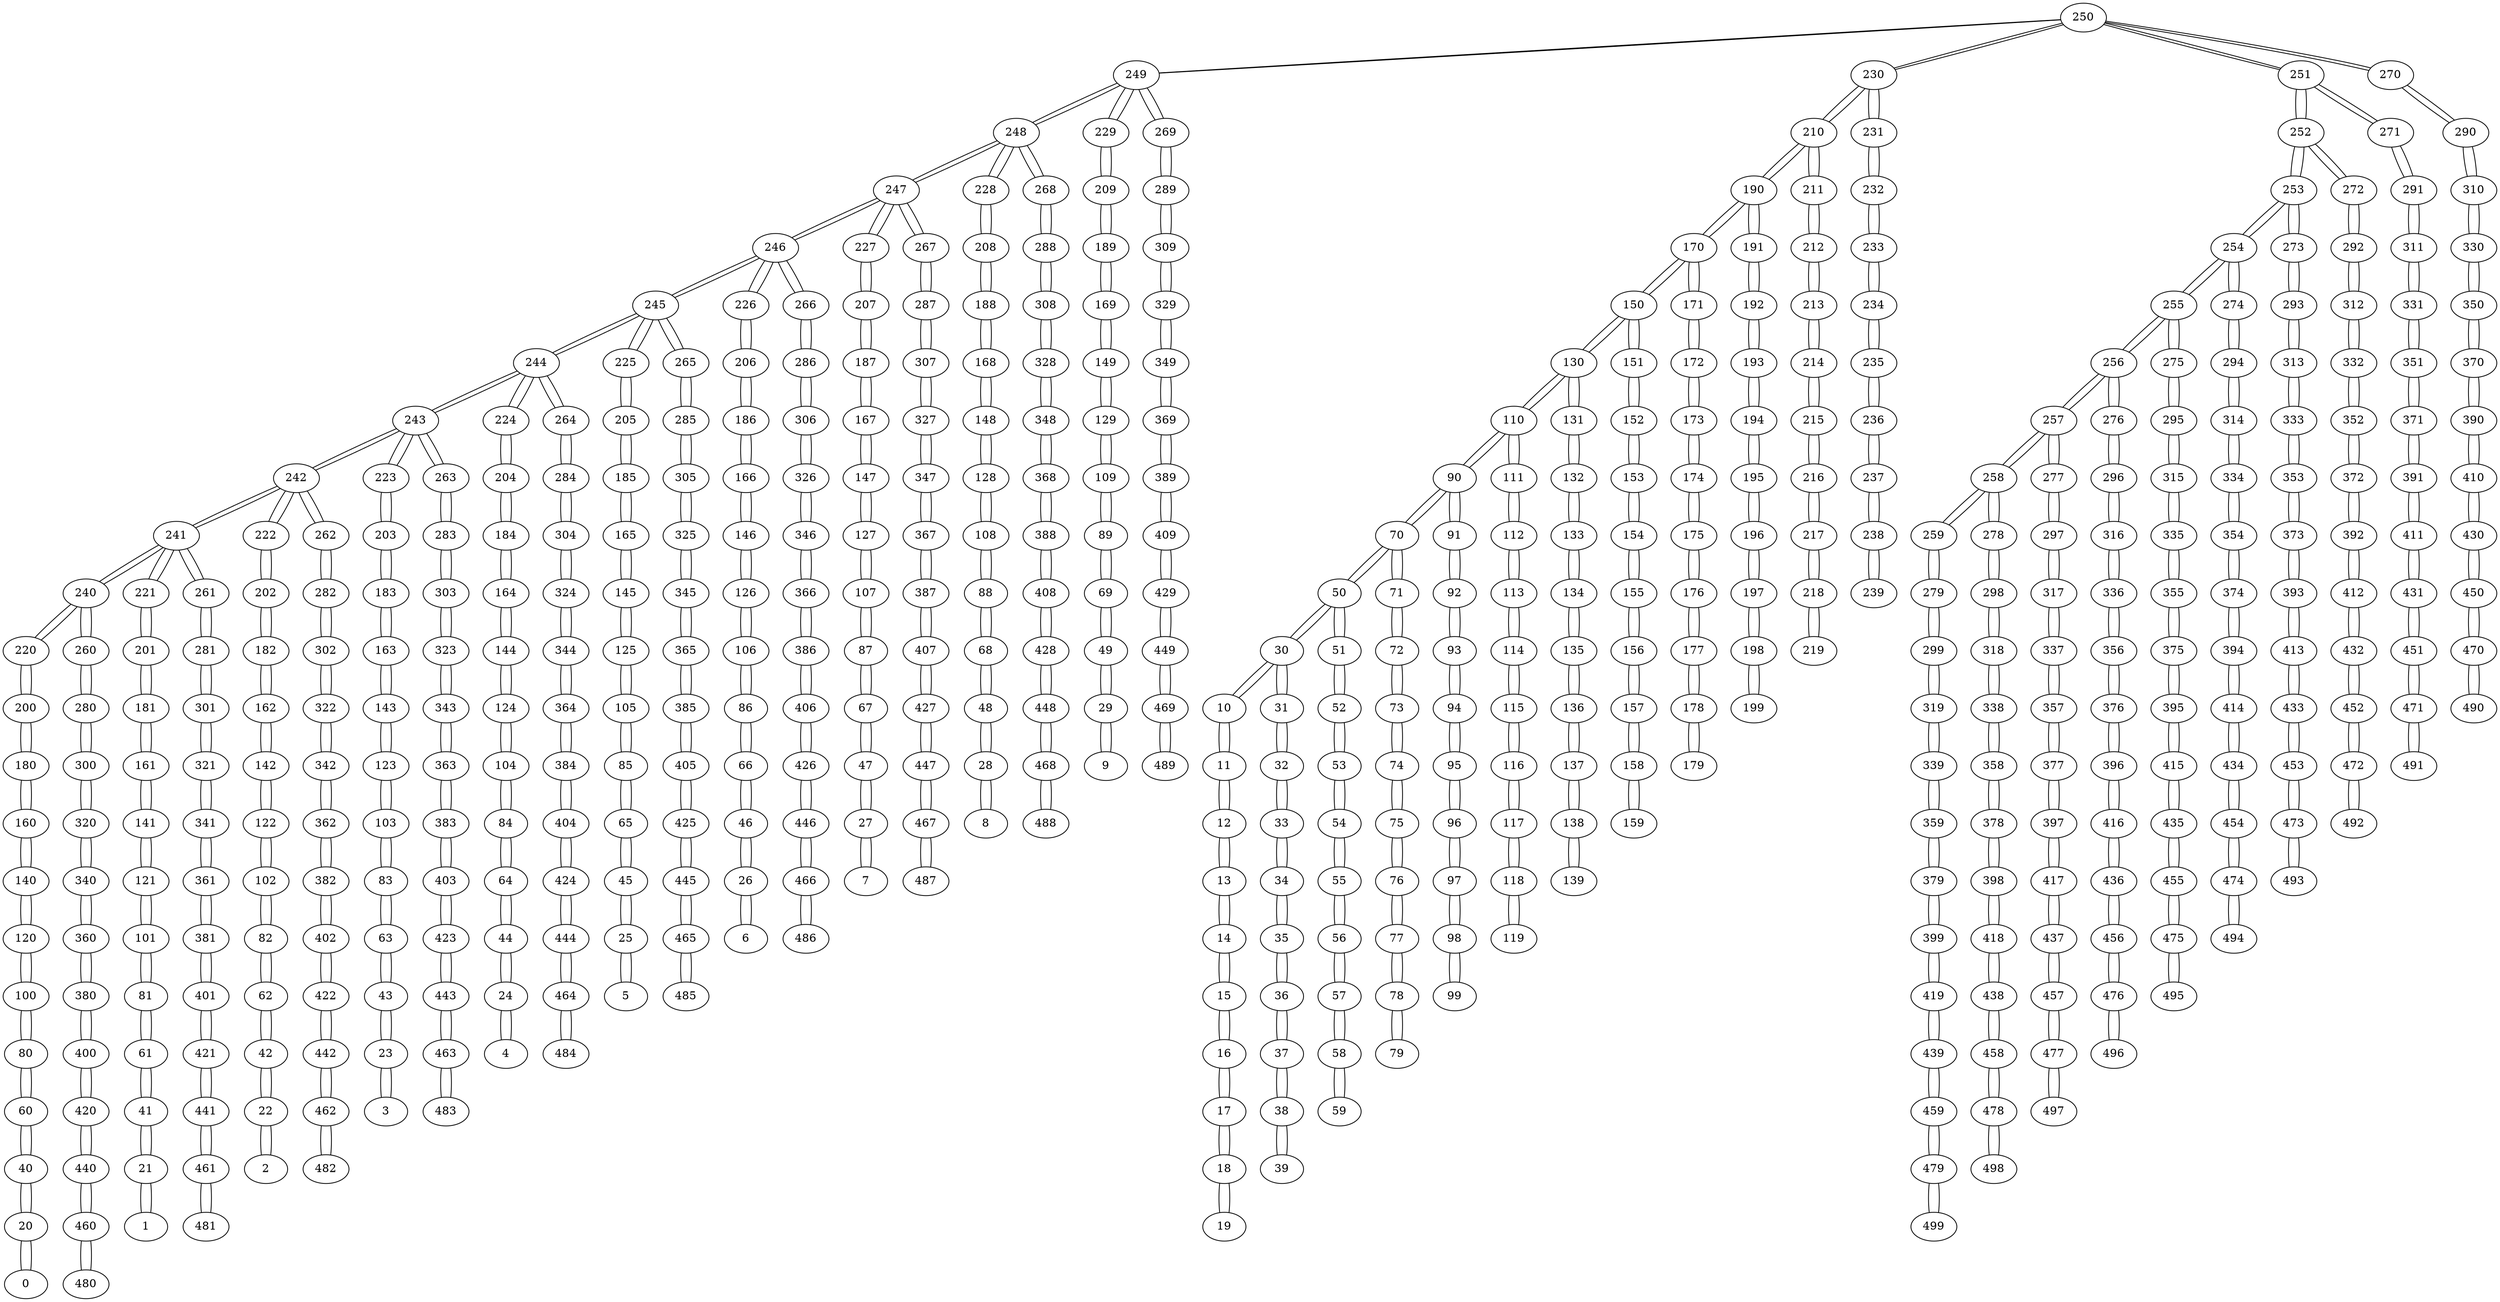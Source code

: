 graph {
250 -- 249
250 -- 230
250 -- 251
250 -- 270
249 -- 250
249 -- 248
249 -- 229
249 -- 269
230 -- 250
230 -- 210
230 -- 231
251 -- 250
251 -- 252
251 -- 271
270 -- 250
270 -- 290
248 -- 249
248 -- 247
248 -- 228
248 -- 268
229 -- 249
229 -- 209
269 -- 249
269 -- 289
210 -- 230
210 -- 190
210 -- 211
231 -- 230
231 -- 232
252 -- 251
252 -- 253
252 -- 272
271 -- 251
271 -- 291
290 -- 270
290 -- 310
247 -- 248
247 -- 246
247 -- 227
247 -- 267
228 -- 248
228 -- 208
268 -- 248
268 -- 288
209 -- 229
209 -- 189
289 -- 269
289 -- 309
190 -- 210
190 -- 170
190 -- 191
211 -- 210
211 -- 212
232 -- 231
232 -- 233
253 -- 252
253 -- 254
253 -- 273
272 -- 252
272 -- 292
291 -- 271
291 -- 311
310 -- 290
310 -- 330
246 -- 247
246 -- 245
246 -- 226
246 -- 266
227 -- 247
227 -- 207
267 -- 247
267 -- 287
208 -- 228
208 -- 188
288 -- 268
288 -- 308
189 -- 209
189 -- 169
309 -- 289
309 -- 329
170 -- 190
170 -- 150
170 -- 171
191 -- 190
191 -- 192
212 -- 211
212 -- 213
233 -- 232
233 -- 234
254 -- 253
254 -- 255
254 -- 274
273 -- 253
273 -- 293
292 -- 272
292 -- 312
311 -- 291
311 -- 331
330 -- 310
330 -- 350
245 -- 246
245 -- 244
245 -- 225
245 -- 265
226 -- 246
226 -- 206
266 -- 246
266 -- 286
207 -- 227
207 -- 187
287 -- 267
287 -- 307
188 -- 208
188 -- 168
308 -- 288
308 -- 328
169 -- 189
169 -- 149
329 -- 309
329 -- 349
150 -- 170
150 -- 130
150 -- 151
171 -- 170
171 -- 172
192 -- 191
192 -- 193
213 -- 212
213 -- 214
234 -- 233
234 -- 235
255 -- 254
255 -- 256
255 -- 275
274 -- 254
274 -- 294
293 -- 273
293 -- 313
312 -- 292
312 -- 332
331 -- 311
331 -- 351
350 -- 330
350 -- 370
244 -- 245
244 -- 243
244 -- 224
244 -- 264
225 -- 245
225 -- 205
265 -- 245
265 -- 285
206 -- 226
206 -- 186
286 -- 266
286 -- 306
187 -- 207
187 -- 167
307 -- 287
307 -- 327
168 -- 188
168 -- 148
328 -- 308
328 -- 348
149 -- 169
149 -- 129
349 -- 329
349 -- 369
130 -- 150
130 -- 110
130 -- 131
151 -- 150
151 -- 152
172 -- 171
172 -- 173
193 -- 192
193 -- 194
214 -- 213
214 -- 215
235 -- 234
235 -- 236
256 -- 255
256 -- 257
256 -- 276
275 -- 255
275 -- 295
294 -- 274
294 -- 314
313 -- 293
313 -- 333
332 -- 312
332 -- 352
351 -- 331
351 -- 371
370 -- 350
370 -- 390
243 -- 244
243 -- 242
243 -- 223
243 -- 263
224 -- 244
224 -- 204
264 -- 244
264 -- 284
205 -- 225
205 -- 185
285 -- 265
285 -- 305
186 -- 206
186 -- 166
306 -- 286
306 -- 326
167 -- 187
167 -- 147
327 -- 307
327 -- 347
148 -- 168
148 -- 128
348 -- 328
348 -- 368
129 -- 149
129 -- 109
369 -- 349
369 -- 389
110 -- 130
110 -- 90
110 -- 111
131 -- 130
131 -- 132
152 -- 151
152 -- 153
173 -- 172
173 -- 174
194 -- 193
194 -- 195
215 -- 214
215 -- 216
236 -- 235
236 -- 237
257 -- 256
257 -- 258
257 -- 277
276 -- 256
276 -- 296
295 -- 275
295 -- 315
314 -- 294
314 -- 334
333 -- 313
333 -- 353
352 -- 332
352 -- 372
371 -- 351
371 -- 391
390 -- 370
390 -- 410
242 -- 243
242 -- 241
242 -- 222
242 -- 262
223 -- 243
223 -- 203
263 -- 243
263 -- 283
204 -- 224
204 -- 184
284 -- 264
284 -- 304
185 -- 205
185 -- 165
305 -- 285
305 -- 325
166 -- 186
166 -- 146
326 -- 306
326 -- 346
147 -- 167
147 -- 127
347 -- 327
347 -- 367
128 -- 148
128 -- 108
368 -- 348
368 -- 388
109 -- 129
109 -- 89
389 -- 369
389 -- 409
90 -- 110
90 -- 70
90 -- 91
111 -- 110
111 -- 112
132 -- 131
132 -- 133
153 -- 152
153 -- 154
174 -- 173
174 -- 175
195 -- 194
195 -- 196
216 -- 215
216 -- 217
237 -- 236
237 -- 238
258 -- 257
258 -- 259
258 -- 278
277 -- 257
277 -- 297
296 -- 276
296 -- 316
315 -- 295
315 -- 335
334 -- 314
334 -- 354
353 -- 333
353 -- 373
372 -- 352
372 -- 392
391 -- 371
391 -- 411
410 -- 390
410 -- 430
241 -- 242
241 -- 240
241 -- 221
241 -- 261
222 -- 242
222 -- 202
262 -- 242
262 -- 282
203 -- 223
203 -- 183
283 -- 263
283 -- 303
184 -- 204
184 -- 164
304 -- 284
304 -- 324
165 -- 185
165 -- 145
325 -- 305
325 -- 345
146 -- 166
146 -- 126
346 -- 326
346 -- 366
127 -- 147
127 -- 107
367 -- 347
367 -- 387
108 -- 128
108 -- 88
388 -- 368
388 -- 408
89 -- 109
89 -- 69
409 -- 389
409 -- 429
70 -- 90
70 -- 50
70 -- 71
91 -- 90
91 -- 92
112 -- 111
112 -- 113
133 -- 132
133 -- 134
154 -- 153
154 -- 155
175 -- 174
175 -- 176
196 -- 195
196 -- 197
217 -- 216
217 -- 218
238 -- 237
238 -- 239
259 -- 258
259 -- 279
278 -- 258
278 -- 298
297 -- 277
297 -- 317
316 -- 296
316 -- 336
335 -- 315
335 -- 355
354 -- 334
354 -- 374
373 -- 353
373 -- 393
392 -- 372
392 -- 412
411 -- 391
411 -- 431
430 -- 410
430 -- 450
240 -- 241
240 -- 220
240 -- 260
221 -- 241
221 -- 201
261 -- 241
261 -- 281
202 -- 222
202 -- 182
282 -- 262
282 -- 302
183 -- 203
183 -- 163
303 -- 283
303 -- 323
164 -- 184
164 -- 144
324 -- 304
324 -- 344
145 -- 165
145 -- 125
345 -- 325
345 -- 365
126 -- 146
126 -- 106
366 -- 346
366 -- 386
107 -- 127
107 -- 87
387 -- 367
387 -- 407
88 -- 108
88 -- 68
408 -- 388
408 -- 428
69 -- 89
69 -- 49
429 -- 409
429 -- 449
50 -- 70
50 -- 30
50 -- 51
71 -- 70
71 -- 72
92 -- 91
92 -- 93
113 -- 112
113 -- 114
134 -- 133
134 -- 135
155 -- 154
155 -- 156
176 -- 175
176 -- 177
197 -- 196
197 -- 198
218 -- 217
218 -- 219
239 -- 238
279 -- 259
279 -- 299
298 -- 278
298 -- 318
317 -- 297
317 -- 337
336 -- 316
336 -- 356
355 -- 335
355 -- 375
374 -- 354
374 -- 394
393 -- 373
393 -- 413
412 -- 392
412 -- 432
431 -- 411
431 -- 451
450 -- 430
450 -- 470
220 -- 240
220 -- 200
260 -- 240
260 -- 280
201 -- 221
201 -- 181
281 -- 261
281 -- 301
182 -- 202
182 -- 162
302 -- 282
302 -- 322
163 -- 183
163 -- 143
323 -- 303
323 -- 343
144 -- 164
144 -- 124
344 -- 324
344 -- 364
125 -- 145
125 -- 105
365 -- 345
365 -- 385
106 -- 126
106 -- 86
386 -- 366
386 -- 406
87 -- 107
87 -- 67
407 -- 387
407 -- 427
68 -- 88
68 -- 48
428 -- 408
428 -- 448
49 -- 69
49 -- 29
449 -- 429
449 -- 469
30 -- 50
30 -- 10
30 -- 31
51 -- 50
51 -- 52
72 -- 71
72 -- 73
93 -- 92
93 -- 94
114 -- 113
114 -- 115
135 -- 134
135 -- 136
156 -- 155
156 -- 157
177 -- 176
177 -- 178
198 -- 197
198 -- 199
219 -- 218
299 -- 279
299 -- 319
318 -- 298
318 -- 338
337 -- 317
337 -- 357
356 -- 336
356 -- 376
375 -- 355
375 -- 395
394 -- 374
394 -- 414
413 -- 393
413 -- 433
432 -- 412
432 -- 452
451 -- 431
451 -- 471
470 -- 450
470 -- 490
200 -- 220
200 -- 180
280 -- 260
280 -- 300
181 -- 201
181 -- 161
301 -- 281
301 -- 321
162 -- 182
162 -- 142
322 -- 302
322 -- 342
143 -- 163
143 -- 123
343 -- 323
343 -- 363
124 -- 144
124 -- 104
364 -- 344
364 -- 384
105 -- 125
105 -- 85
385 -- 365
385 -- 405
86 -- 106
86 -- 66
406 -- 386
406 -- 426
67 -- 87
67 -- 47
427 -- 407
427 -- 447
48 -- 68
48 -- 28
448 -- 428
448 -- 468
29 -- 49
29 -- 9
469 -- 449
469 -- 489
10 -- 30
10 -- 11
31 -- 30
31 -- 32
52 -- 51
52 -- 53
73 -- 72
73 -- 74
94 -- 93
94 -- 95
115 -- 114
115 -- 116
136 -- 135
136 -- 137
157 -- 156
157 -- 158
178 -- 177
178 -- 179
199 -- 198
319 -- 299
319 -- 339
338 -- 318
338 -- 358
357 -- 337
357 -- 377
376 -- 356
376 -- 396
395 -- 375
395 -- 415
414 -- 394
414 -- 434
433 -- 413
433 -- 453
452 -- 432
452 -- 472
471 -- 451
471 -- 491
490 -- 470
180 -- 200
180 -- 160
300 -- 280
300 -- 320
161 -- 181
161 -- 141
321 -- 301
321 -- 341
142 -- 162
142 -- 122
342 -- 322
342 -- 362
123 -- 143
123 -- 103
363 -- 343
363 -- 383
104 -- 124
104 -- 84
384 -- 364
384 -- 404
85 -- 105
85 -- 65
405 -- 385
405 -- 425
66 -- 86
66 -- 46
426 -- 406
426 -- 446
47 -- 67
47 -- 27
447 -- 427
447 -- 467
28 -- 48
28 -- 8
468 -- 448
468 -- 488
9 -- 29
489 -- 469
11 -- 10
11 -- 12
32 -- 31
32 -- 33
53 -- 52
53 -- 54
74 -- 73
74 -- 75
95 -- 94
95 -- 96
116 -- 115
116 -- 117
137 -- 136
137 -- 138
158 -- 157
158 -- 159
179 -- 178
339 -- 319
339 -- 359
358 -- 338
358 -- 378
377 -- 357
377 -- 397
396 -- 376
396 -- 416
415 -- 395
415 -- 435
434 -- 414
434 -- 454
453 -- 433
453 -- 473
472 -- 452
472 -- 492
491 -- 471
160 -- 180
160 -- 140
320 -- 300
320 -- 340
141 -- 161
141 -- 121
341 -- 321
341 -- 361
122 -- 142
122 -- 102
362 -- 342
362 -- 382
103 -- 123
103 -- 83
383 -- 363
383 -- 403
84 -- 104
84 -- 64
404 -- 384
404 -- 424
65 -- 85
65 -- 45
425 -- 405
425 -- 445
46 -- 66
46 -- 26
446 -- 426
446 -- 466
27 -- 47
27 -- 7
467 -- 447
467 -- 487
8 -- 28
488 -- 468
12 -- 11
12 -- 13
33 -- 32
33 -- 34
54 -- 53
54 -- 55
75 -- 74
75 -- 76
96 -- 95
96 -- 97
117 -- 116
117 -- 118
138 -- 137
138 -- 139
159 -- 158
359 -- 339
359 -- 379
378 -- 358
378 -- 398
397 -- 377
397 -- 417
416 -- 396
416 -- 436
435 -- 415
435 -- 455
454 -- 434
454 -- 474
473 -- 453
473 -- 493
492 -- 472
140 -- 160
140 -- 120
340 -- 320
340 -- 360
121 -- 141
121 -- 101
361 -- 341
361 -- 381
102 -- 122
102 -- 82
382 -- 362
382 -- 402
83 -- 103
83 -- 63
403 -- 383
403 -- 423
64 -- 84
64 -- 44
424 -- 404
424 -- 444
45 -- 65
45 -- 25
445 -- 425
445 -- 465
26 -- 46
26 -- 6
466 -- 446
466 -- 486
7 -- 27
487 -- 467
13 -- 12
13 -- 14
34 -- 33
34 -- 35
55 -- 54
55 -- 56
76 -- 75
76 -- 77
97 -- 96
97 -- 98
118 -- 117
118 -- 119
139 -- 138
379 -- 359
379 -- 399
398 -- 378
398 -- 418
417 -- 397
417 -- 437
436 -- 416
436 -- 456
455 -- 435
455 -- 475
474 -- 454
474 -- 494
493 -- 473
120 -- 140
120 -- 100
360 -- 340
360 -- 380
101 -- 121
101 -- 81
381 -- 361
381 -- 401
82 -- 102
82 -- 62
402 -- 382
402 -- 422
63 -- 83
63 -- 43
423 -- 403
423 -- 443
44 -- 64
44 -- 24
444 -- 424
444 -- 464
25 -- 45
25 -- 5
465 -- 445
465 -- 485
6 -- 26
486 -- 466
14 -- 13
14 -- 15
35 -- 34
35 -- 36
56 -- 55
56 -- 57
77 -- 76
77 -- 78
98 -- 97
98 -- 99
119 -- 118
399 -- 379
399 -- 419
418 -- 398
418 -- 438
437 -- 417
437 -- 457
456 -- 436
456 -- 476
475 -- 455
475 -- 495
494 -- 474
100 -- 120
100 -- 80
380 -- 360
380 -- 400
81 -- 101
81 -- 61
401 -- 381
401 -- 421
62 -- 82
62 -- 42
422 -- 402
422 -- 442
43 -- 63
43 -- 23
443 -- 423
443 -- 463
24 -- 44
24 -- 4
464 -- 444
464 -- 484
5 -- 25
485 -- 465
15 -- 14
15 -- 16
36 -- 35
36 -- 37
57 -- 56
57 -- 58
78 -- 77
78 -- 79
99 -- 98
419 -- 399
419 -- 439
438 -- 418
438 -- 458
457 -- 437
457 -- 477
476 -- 456
476 -- 496
495 -- 475
80 -- 100
80 -- 60
400 -- 380
400 -- 420
61 -- 81
61 -- 41
421 -- 401
421 -- 441
42 -- 62
42 -- 22
442 -- 422
442 -- 462
23 -- 43
23 -- 3
463 -- 443
463 -- 483
4 -- 24
484 -- 464
16 -- 15
16 -- 17
37 -- 36
37 -- 38
58 -- 57
58 -- 59
79 -- 78
439 -- 419
439 -- 459
458 -- 438
458 -- 478
477 -- 457
477 -- 497
496 -- 476
60 -- 80
60 -- 40
420 -- 400
420 -- 440
41 -- 61
41 -- 21
441 -- 421
441 -- 461
22 -- 42
22 -- 2
462 -- 442
462 -- 482
3 -- 23
483 -- 463
17 -- 16
17 -- 18
38 -- 37
38 -- 39
59 -- 58
459 -- 439
459 -- 479
478 -- 458
478 -- 498
497 -- 477
40 -- 60
40 -- 20
440 -- 420
440 -- 460
21 -- 41
21 -- 1
461 -- 441
461 -- 481
2 -- 22
482 -- 462
18 -- 17
18 -- 19
39 -- 38
479 -- 459
479 -- 499
498 -- 478
20 -- 40
20 -- 0
460 -- 440
460 -- 480
1 -- 21
481 -- 461
19 -- 18
499 -- 479
0 -- 20
480 -- 460
}
